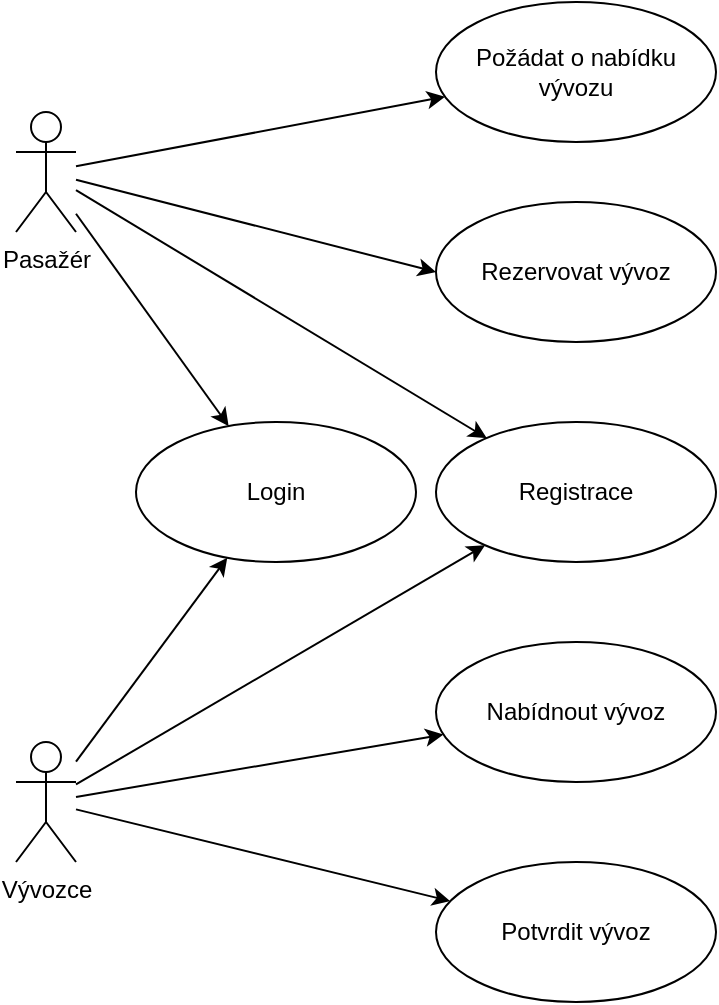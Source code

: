 <mxfile version="13.6.6" type="github">
  <diagram id="pg9LOeA0hvmknP6vPmzA" name="Page-1">
    <mxGraphModel dx="1422" dy="767" grid="1" gridSize="10" guides="1" tooltips="1" connect="1" arrows="1" fold="1" page="1" pageScale="1" pageWidth="850" pageHeight="1100" math="0" shadow="0">
      <root>
        <mxCell id="0" />
        <mxCell id="1" parent="0" />
        <mxCell id="MG0_C1tYOZTHfNqZeiAg-16" style="rounded=0;orthogonalLoop=1;jettySize=auto;html=1;" parent="1" source="tAJA87hCk-QoFF_-p-i4-1" target="MG0_C1tYOZTHfNqZeiAg-13" edge="1">
          <mxGeometry relative="1" as="geometry" />
        </mxCell>
        <mxCell id="MG0_C1tYOZTHfNqZeiAg-17" style="rounded=0;orthogonalLoop=1;jettySize=auto;html=1;" parent="1" source="tAJA87hCk-QoFF_-p-i4-1" target="tAJA87hCk-QoFF_-p-i4-3" edge="1">
          <mxGeometry relative="1" as="geometry" />
        </mxCell>
        <mxCell id="MG0_C1tYOZTHfNqZeiAg-18" style="rounded=0;orthogonalLoop=1;jettySize=auto;html=1;" parent="1" source="tAJA87hCk-QoFF_-p-i4-1" target="tAJA87hCk-QoFF_-p-i4-5" edge="1">
          <mxGeometry relative="1" as="geometry" />
        </mxCell>
        <mxCell id="MG0_C1tYOZTHfNqZeiAg-19" style="rounded=0;orthogonalLoop=1;jettySize=auto;html=1;" parent="1" source="tAJA87hCk-QoFF_-p-i4-1" target="MG0_C1tYOZTHfNqZeiAg-4" edge="1">
          <mxGeometry relative="1" as="geometry" />
        </mxCell>
        <mxCell id="tAJA87hCk-QoFF_-p-i4-1" value="Vývozce" style="shape=umlActor;verticalLabelPosition=bottom;verticalAlign=top;html=1;" parent="1" vertex="1">
          <mxGeometry x="250" y="480" width="30" height="60" as="geometry" />
        </mxCell>
        <mxCell id="MG0_C1tYOZTHfNqZeiAg-2" style="rounded=0;orthogonalLoop=1;jettySize=auto;html=1;entryX=0;entryY=0.5;entryDx=0;entryDy=0;" parent="1" source="tAJA87hCk-QoFF_-p-i4-2" target="tAJA87hCk-QoFF_-p-i4-6" edge="1">
          <mxGeometry relative="1" as="geometry" />
        </mxCell>
        <mxCell id="MG0_C1tYOZTHfNqZeiAg-10" style="rounded=0;orthogonalLoop=1;jettySize=auto;html=1;" parent="1" source="tAJA87hCk-QoFF_-p-i4-2" target="MG0_C1tYOZTHfNqZeiAg-9" edge="1">
          <mxGeometry relative="1" as="geometry" />
        </mxCell>
        <mxCell id="MG0_C1tYOZTHfNqZeiAg-20" style="rounded=0;orthogonalLoop=1;jettySize=auto;html=1;" parent="1" source="tAJA87hCk-QoFF_-p-i4-2" target="tAJA87hCk-QoFF_-p-i4-5" edge="1">
          <mxGeometry relative="1" as="geometry" />
        </mxCell>
        <mxCell id="MG0_C1tYOZTHfNqZeiAg-21" style="rounded=0;orthogonalLoop=1;jettySize=auto;html=1;" parent="1" source="tAJA87hCk-QoFF_-p-i4-2" target="MG0_C1tYOZTHfNqZeiAg-4" edge="1">
          <mxGeometry relative="1" as="geometry" />
        </mxCell>
        <mxCell id="tAJA87hCk-QoFF_-p-i4-2" value="Pasažér" style="shape=umlActor;verticalLabelPosition=bottom;verticalAlign=top;html=1;" parent="1" vertex="1">
          <mxGeometry x="250" y="165" width="30" height="60" as="geometry" />
        </mxCell>
        <mxCell id="tAJA87hCk-QoFF_-p-i4-3" value="Nabídnout vývoz" style="ellipse;whiteSpace=wrap;html=1;" parent="1" vertex="1">
          <mxGeometry x="460" y="430" width="140" height="70" as="geometry" />
        </mxCell>
        <mxCell id="tAJA87hCk-QoFF_-p-i4-5" value="Login" style="ellipse;whiteSpace=wrap;html=1;" parent="1" vertex="1">
          <mxGeometry x="310" y="320" width="140" height="70" as="geometry" />
        </mxCell>
        <mxCell id="tAJA87hCk-QoFF_-p-i4-6" value="Rezervovat vývoz" style="ellipse;whiteSpace=wrap;html=1;" parent="1" vertex="1">
          <mxGeometry x="460" y="210" width="140" height="70" as="geometry" />
        </mxCell>
        <mxCell id="MG0_C1tYOZTHfNqZeiAg-4" value="Registrace" style="ellipse;whiteSpace=wrap;html=1;" parent="1" vertex="1">
          <mxGeometry x="460" y="320" width="140" height="70" as="geometry" />
        </mxCell>
        <mxCell id="MG0_C1tYOZTHfNqZeiAg-9" value="Požádat o nabídku vývozu" style="ellipse;whiteSpace=wrap;html=1;" parent="1" vertex="1">
          <mxGeometry x="460" y="110" width="140" height="70" as="geometry" />
        </mxCell>
        <mxCell id="MG0_C1tYOZTHfNqZeiAg-13" value="Potvrdit vývoz" style="ellipse;whiteSpace=wrap;html=1;" parent="1" vertex="1">
          <mxGeometry x="460" y="540" width="140" height="70" as="geometry" />
        </mxCell>
      </root>
    </mxGraphModel>
  </diagram>
</mxfile>
